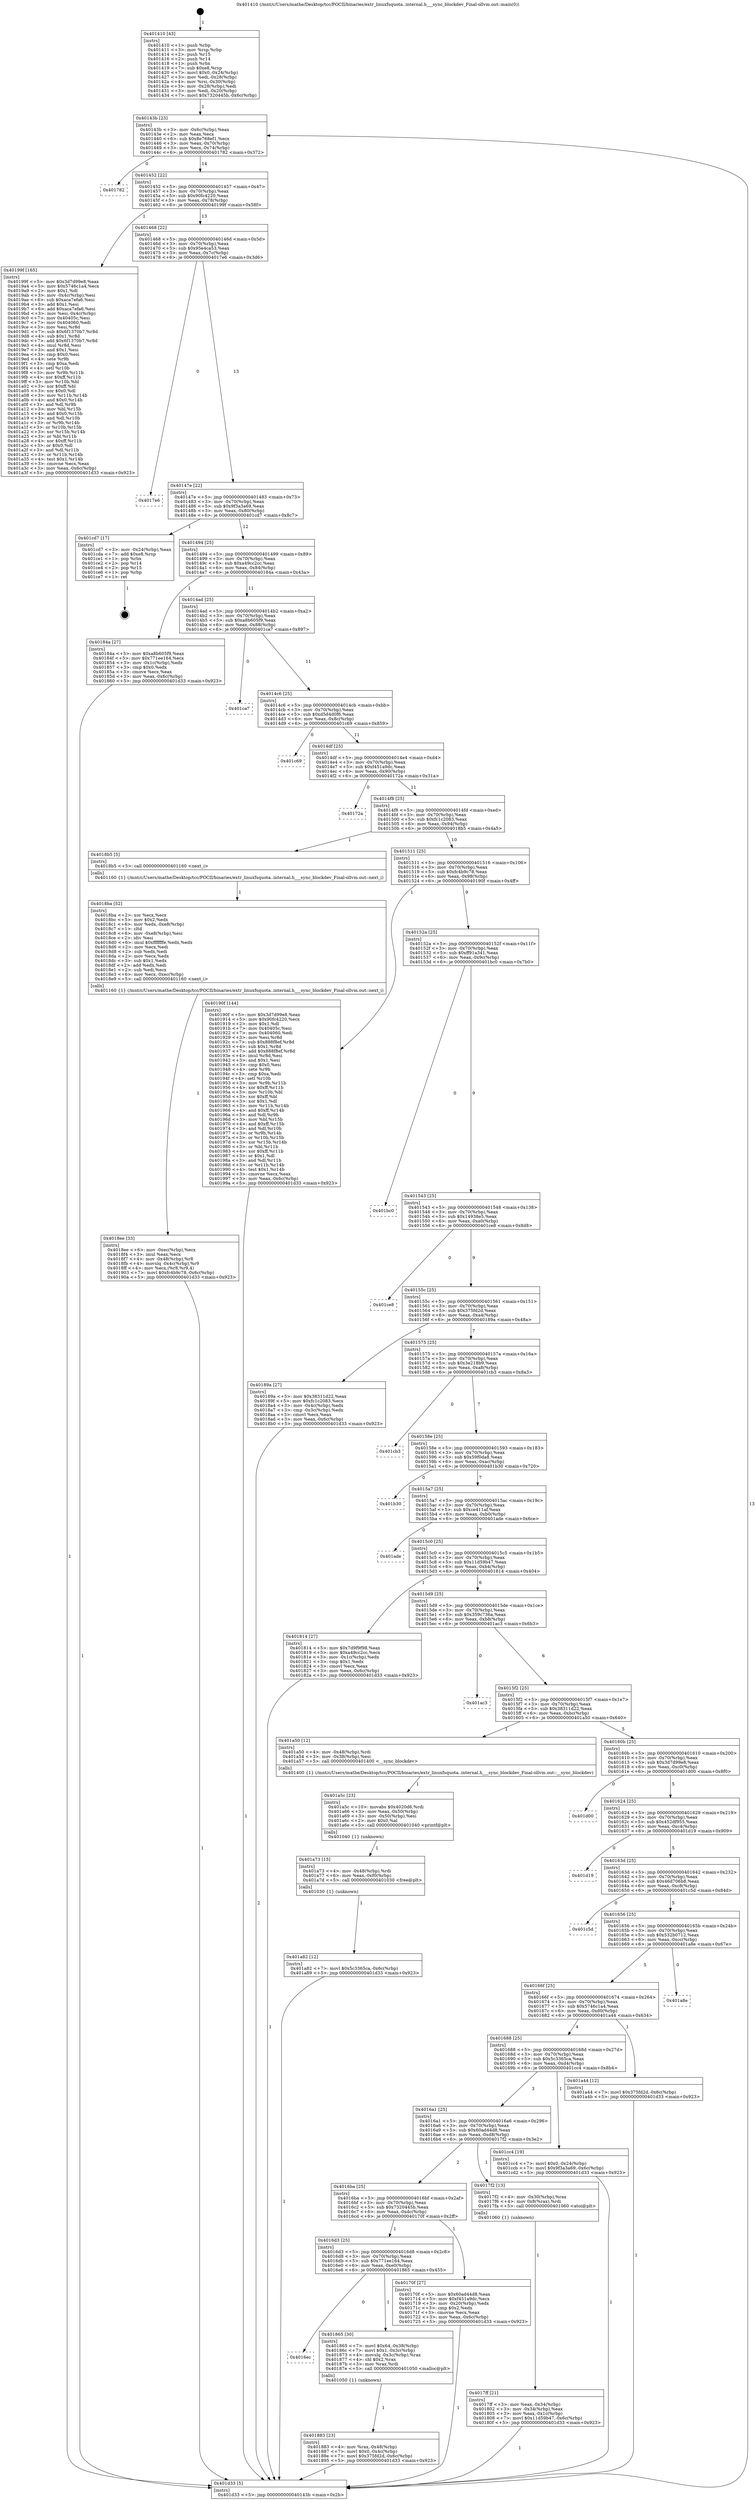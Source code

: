 digraph "0x401410" {
  label = "0x401410 (/mnt/c/Users/mathe/Desktop/tcc/POCII/binaries/extr_linuxfsquota..internal.h___sync_blockdev_Final-ollvm.out::main(0))"
  labelloc = "t"
  node[shape=record]

  Entry [label="",width=0.3,height=0.3,shape=circle,fillcolor=black,style=filled]
  "0x40143b" [label="{
     0x40143b [23]\l
     | [instrs]\l
     &nbsp;&nbsp;0x40143b \<+3\>: mov -0x6c(%rbp),%eax\l
     &nbsp;&nbsp;0x40143e \<+2\>: mov %eax,%ecx\l
     &nbsp;&nbsp;0x401440 \<+6\>: sub $0x8e768ef1,%ecx\l
     &nbsp;&nbsp;0x401446 \<+3\>: mov %eax,-0x70(%rbp)\l
     &nbsp;&nbsp;0x401449 \<+3\>: mov %ecx,-0x74(%rbp)\l
     &nbsp;&nbsp;0x40144c \<+6\>: je 0000000000401782 \<main+0x372\>\l
  }"]
  "0x401782" [label="{
     0x401782\l
  }", style=dashed]
  "0x401452" [label="{
     0x401452 [22]\l
     | [instrs]\l
     &nbsp;&nbsp;0x401452 \<+5\>: jmp 0000000000401457 \<main+0x47\>\l
     &nbsp;&nbsp;0x401457 \<+3\>: mov -0x70(%rbp),%eax\l
     &nbsp;&nbsp;0x40145a \<+5\>: sub $0x90fc4220,%eax\l
     &nbsp;&nbsp;0x40145f \<+3\>: mov %eax,-0x78(%rbp)\l
     &nbsp;&nbsp;0x401462 \<+6\>: je 000000000040199f \<main+0x58f\>\l
  }"]
  Exit [label="",width=0.3,height=0.3,shape=circle,fillcolor=black,style=filled,peripheries=2]
  "0x40199f" [label="{
     0x40199f [165]\l
     | [instrs]\l
     &nbsp;&nbsp;0x40199f \<+5\>: mov $0x3d7d99e8,%eax\l
     &nbsp;&nbsp;0x4019a4 \<+5\>: mov $0x5746c1a4,%ecx\l
     &nbsp;&nbsp;0x4019a9 \<+2\>: mov $0x1,%dl\l
     &nbsp;&nbsp;0x4019ab \<+3\>: mov -0x4c(%rbp),%esi\l
     &nbsp;&nbsp;0x4019ae \<+6\>: sub $0xaca7efa6,%esi\l
     &nbsp;&nbsp;0x4019b4 \<+3\>: add $0x1,%esi\l
     &nbsp;&nbsp;0x4019b7 \<+6\>: add $0xaca7efa6,%esi\l
     &nbsp;&nbsp;0x4019bd \<+3\>: mov %esi,-0x4c(%rbp)\l
     &nbsp;&nbsp;0x4019c0 \<+7\>: mov 0x40405c,%esi\l
     &nbsp;&nbsp;0x4019c7 \<+7\>: mov 0x404060,%edi\l
     &nbsp;&nbsp;0x4019ce \<+3\>: mov %esi,%r8d\l
     &nbsp;&nbsp;0x4019d1 \<+7\>: sub $0x6f1370b7,%r8d\l
     &nbsp;&nbsp;0x4019d8 \<+4\>: sub $0x1,%r8d\l
     &nbsp;&nbsp;0x4019dc \<+7\>: add $0x6f1370b7,%r8d\l
     &nbsp;&nbsp;0x4019e3 \<+4\>: imul %r8d,%esi\l
     &nbsp;&nbsp;0x4019e7 \<+3\>: and $0x1,%esi\l
     &nbsp;&nbsp;0x4019ea \<+3\>: cmp $0x0,%esi\l
     &nbsp;&nbsp;0x4019ed \<+4\>: sete %r9b\l
     &nbsp;&nbsp;0x4019f1 \<+3\>: cmp $0xa,%edi\l
     &nbsp;&nbsp;0x4019f4 \<+4\>: setl %r10b\l
     &nbsp;&nbsp;0x4019f8 \<+3\>: mov %r9b,%r11b\l
     &nbsp;&nbsp;0x4019fb \<+4\>: xor $0xff,%r11b\l
     &nbsp;&nbsp;0x4019ff \<+3\>: mov %r10b,%bl\l
     &nbsp;&nbsp;0x401a02 \<+3\>: xor $0xff,%bl\l
     &nbsp;&nbsp;0x401a05 \<+3\>: xor $0x0,%dl\l
     &nbsp;&nbsp;0x401a08 \<+3\>: mov %r11b,%r14b\l
     &nbsp;&nbsp;0x401a0b \<+4\>: and $0x0,%r14b\l
     &nbsp;&nbsp;0x401a0f \<+3\>: and %dl,%r9b\l
     &nbsp;&nbsp;0x401a12 \<+3\>: mov %bl,%r15b\l
     &nbsp;&nbsp;0x401a15 \<+4\>: and $0x0,%r15b\l
     &nbsp;&nbsp;0x401a19 \<+3\>: and %dl,%r10b\l
     &nbsp;&nbsp;0x401a1c \<+3\>: or %r9b,%r14b\l
     &nbsp;&nbsp;0x401a1f \<+3\>: or %r10b,%r15b\l
     &nbsp;&nbsp;0x401a22 \<+3\>: xor %r15b,%r14b\l
     &nbsp;&nbsp;0x401a25 \<+3\>: or %bl,%r11b\l
     &nbsp;&nbsp;0x401a28 \<+4\>: xor $0xff,%r11b\l
     &nbsp;&nbsp;0x401a2c \<+3\>: or $0x0,%dl\l
     &nbsp;&nbsp;0x401a2f \<+3\>: and %dl,%r11b\l
     &nbsp;&nbsp;0x401a32 \<+3\>: or %r11b,%r14b\l
     &nbsp;&nbsp;0x401a35 \<+4\>: test $0x1,%r14b\l
     &nbsp;&nbsp;0x401a39 \<+3\>: cmovne %ecx,%eax\l
     &nbsp;&nbsp;0x401a3c \<+3\>: mov %eax,-0x6c(%rbp)\l
     &nbsp;&nbsp;0x401a3f \<+5\>: jmp 0000000000401d33 \<main+0x923\>\l
  }"]
  "0x401468" [label="{
     0x401468 [22]\l
     | [instrs]\l
     &nbsp;&nbsp;0x401468 \<+5\>: jmp 000000000040146d \<main+0x5d\>\l
     &nbsp;&nbsp;0x40146d \<+3\>: mov -0x70(%rbp),%eax\l
     &nbsp;&nbsp;0x401470 \<+5\>: sub $0x95e4ca53,%eax\l
     &nbsp;&nbsp;0x401475 \<+3\>: mov %eax,-0x7c(%rbp)\l
     &nbsp;&nbsp;0x401478 \<+6\>: je 00000000004017e6 \<main+0x3d6\>\l
  }"]
  "0x401a82" [label="{
     0x401a82 [12]\l
     | [instrs]\l
     &nbsp;&nbsp;0x401a82 \<+7\>: movl $0x5c3365ca,-0x6c(%rbp)\l
     &nbsp;&nbsp;0x401a89 \<+5\>: jmp 0000000000401d33 \<main+0x923\>\l
  }"]
  "0x4017e6" [label="{
     0x4017e6\l
  }", style=dashed]
  "0x40147e" [label="{
     0x40147e [22]\l
     | [instrs]\l
     &nbsp;&nbsp;0x40147e \<+5\>: jmp 0000000000401483 \<main+0x73\>\l
     &nbsp;&nbsp;0x401483 \<+3\>: mov -0x70(%rbp),%eax\l
     &nbsp;&nbsp;0x401486 \<+5\>: sub $0x9f3a3a69,%eax\l
     &nbsp;&nbsp;0x40148b \<+3\>: mov %eax,-0x80(%rbp)\l
     &nbsp;&nbsp;0x40148e \<+6\>: je 0000000000401cd7 \<main+0x8c7\>\l
  }"]
  "0x401a73" [label="{
     0x401a73 [15]\l
     | [instrs]\l
     &nbsp;&nbsp;0x401a73 \<+4\>: mov -0x48(%rbp),%rdi\l
     &nbsp;&nbsp;0x401a77 \<+6\>: mov %eax,-0xf0(%rbp)\l
     &nbsp;&nbsp;0x401a7d \<+5\>: call 0000000000401030 \<free@plt\>\l
     | [calls]\l
     &nbsp;&nbsp;0x401030 \{1\} (unknown)\l
  }"]
  "0x401cd7" [label="{
     0x401cd7 [17]\l
     | [instrs]\l
     &nbsp;&nbsp;0x401cd7 \<+3\>: mov -0x24(%rbp),%eax\l
     &nbsp;&nbsp;0x401cda \<+7\>: add $0xe8,%rsp\l
     &nbsp;&nbsp;0x401ce1 \<+1\>: pop %rbx\l
     &nbsp;&nbsp;0x401ce2 \<+2\>: pop %r14\l
     &nbsp;&nbsp;0x401ce4 \<+2\>: pop %r15\l
     &nbsp;&nbsp;0x401ce6 \<+1\>: pop %rbp\l
     &nbsp;&nbsp;0x401ce7 \<+1\>: ret\l
  }"]
  "0x401494" [label="{
     0x401494 [25]\l
     | [instrs]\l
     &nbsp;&nbsp;0x401494 \<+5\>: jmp 0000000000401499 \<main+0x89\>\l
     &nbsp;&nbsp;0x401499 \<+3\>: mov -0x70(%rbp),%eax\l
     &nbsp;&nbsp;0x40149c \<+5\>: sub $0xa49cc2cc,%eax\l
     &nbsp;&nbsp;0x4014a1 \<+6\>: mov %eax,-0x84(%rbp)\l
     &nbsp;&nbsp;0x4014a7 \<+6\>: je 000000000040184a \<main+0x43a\>\l
  }"]
  "0x401a5c" [label="{
     0x401a5c [23]\l
     | [instrs]\l
     &nbsp;&nbsp;0x401a5c \<+10\>: movabs $0x4020d6,%rdi\l
     &nbsp;&nbsp;0x401a66 \<+3\>: mov %eax,-0x50(%rbp)\l
     &nbsp;&nbsp;0x401a69 \<+3\>: mov -0x50(%rbp),%esi\l
     &nbsp;&nbsp;0x401a6c \<+2\>: mov $0x0,%al\l
     &nbsp;&nbsp;0x401a6e \<+5\>: call 0000000000401040 \<printf@plt\>\l
     | [calls]\l
     &nbsp;&nbsp;0x401040 \{1\} (unknown)\l
  }"]
  "0x40184a" [label="{
     0x40184a [27]\l
     | [instrs]\l
     &nbsp;&nbsp;0x40184a \<+5\>: mov $0xa8b605f9,%eax\l
     &nbsp;&nbsp;0x40184f \<+5\>: mov $0x771ee164,%ecx\l
     &nbsp;&nbsp;0x401854 \<+3\>: mov -0x1c(%rbp),%edx\l
     &nbsp;&nbsp;0x401857 \<+3\>: cmp $0x0,%edx\l
     &nbsp;&nbsp;0x40185a \<+3\>: cmove %ecx,%eax\l
     &nbsp;&nbsp;0x40185d \<+3\>: mov %eax,-0x6c(%rbp)\l
     &nbsp;&nbsp;0x401860 \<+5\>: jmp 0000000000401d33 \<main+0x923\>\l
  }"]
  "0x4014ad" [label="{
     0x4014ad [25]\l
     | [instrs]\l
     &nbsp;&nbsp;0x4014ad \<+5\>: jmp 00000000004014b2 \<main+0xa2\>\l
     &nbsp;&nbsp;0x4014b2 \<+3\>: mov -0x70(%rbp),%eax\l
     &nbsp;&nbsp;0x4014b5 \<+5\>: sub $0xa8b605f9,%eax\l
     &nbsp;&nbsp;0x4014ba \<+6\>: mov %eax,-0x88(%rbp)\l
     &nbsp;&nbsp;0x4014c0 \<+6\>: je 0000000000401ca7 \<main+0x897\>\l
  }"]
  "0x4018ee" [label="{
     0x4018ee [33]\l
     | [instrs]\l
     &nbsp;&nbsp;0x4018ee \<+6\>: mov -0xec(%rbp),%ecx\l
     &nbsp;&nbsp;0x4018f4 \<+3\>: imul %eax,%ecx\l
     &nbsp;&nbsp;0x4018f7 \<+4\>: mov -0x48(%rbp),%r8\l
     &nbsp;&nbsp;0x4018fb \<+4\>: movslq -0x4c(%rbp),%r9\l
     &nbsp;&nbsp;0x4018ff \<+4\>: mov %ecx,(%r8,%r9,4)\l
     &nbsp;&nbsp;0x401903 \<+7\>: movl $0xfc4b9c78,-0x6c(%rbp)\l
     &nbsp;&nbsp;0x40190a \<+5\>: jmp 0000000000401d33 \<main+0x923\>\l
  }"]
  "0x401ca7" [label="{
     0x401ca7\l
  }", style=dashed]
  "0x4014c6" [label="{
     0x4014c6 [25]\l
     | [instrs]\l
     &nbsp;&nbsp;0x4014c6 \<+5\>: jmp 00000000004014cb \<main+0xbb\>\l
     &nbsp;&nbsp;0x4014cb \<+3\>: mov -0x70(%rbp),%eax\l
     &nbsp;&nbsp;0x4014ce \<+5\>: sub $0xd5d4d0f6,%eax\l
     &nbsp;&nbsp;0x4014d3 \<+6\>: mov %eax,-0x8c(%rbp)\l
     &nbsp;&nbsp;0x4014d9 \<+6\>: je 0000000000401c69 \<main+0x859\>\l
  }"]
  "0x4018ba" [label="{
     0x4018ba [52]\l
     | [instrs]\l
     &nbsp;&nbsp;0x4018ba \<+2\>: xor %ecx,%ecx\l
     &nbsp;&nbsp;0x4018bc \<+5\>: mov $0x2,%edx\l
     &nbsp;&nbsp;0x4018c1 \<+6\>: mov %edx,-0xe8(%rbp)\l
     &nbsp;&nbsp;0x4018c7 \<+1\>: cltd\l
     &nbsp;&nbsp;0x4018c8 \<+6\>: mov -0xe8(%rbp),%esi\l
     &nbsp;&nbsp;0x4018ce \<+2\>: idiv %esi\l
     &nbsp;&nbsp;0x4018d0 \<+6\>: imul $0xfffffffe,%edx,%edx\l
     &nbsp;&nbsp;0x4018d6 \<+2\>: mov %ecx,%edi\l
     &nbsp;&nbsp;0x4018d8 \<+2\>: sub %edx,%edi\l
     &nbsp;&nbsp;0x4018da \<+2\>: mov %ecx,%edx\l
     &nbsp;&nbsp;0x4018dc \<+3\>: sub $0x1,%edx\l
     &nbsp;&nbsp;0x4018df \<+2\>: add %edx,%edi\l
     &nbsp;&nbsp;0x4018e1 \<+2\>: sub %edi,%ecx\l
     &nbsp;&nbsp;0x4018e3 \<+6\>: mov %ecx,-0xec(%rbp)\l
     &nbsp;&nbsp;0x4018e9 \<+5\>: call 0000000000401160 \<next_i\>\l
     | [calls]\l
     &nbsp;&nbsp;0x401160 \{1\} (/mnt/c/Users/mathe/Desktop/tcc/POCII/binaries/extr_linuxfsquota..internal.h___sync_blockdev_Final-ollvm.out::next_i)\l
  }"]
  "0x401c69" [label="{
     0x401c69\l
  }", style=dashed]
  "0x4014df" [label="{
     0x4014df [25]\l
     | [instrs]\l
     &nbsp;&nbsp;0x4014df \<+5\>: jmp 00000000004014e4 \<main+0xd4\>\l
     &nbsp;&nbsp;0x4014e4 \<+3\>: mov -0x70(%rbp),%eax\l
     &nbsp;&nbsp;0x4014e7 \<+5\>: sub $0xf451a9dc,%eax\l
     &nbsp;&nbsp;0x4014ec \<+6\>: mov %eax,-0x90(%rbp)\l
     &nbsp;&nbsp;0x4014f2 \<+6\>: je 000000000040172a \<main+0x31a\>\l
  }"]
  "0x401883" [label="{
     0x401883 [23]\l
     | [instrs]\l
     &nbsp;&nbsp;0x401883 \<+4\>: mov %rax,-0x48(%rbp)\l
     &nbsp;&nbsp;0x401887 \<+7\>: movl $0x0,-0x4c(%rbp)\l
     &nbsp;&nbsp;0x40188e \<+7\>: movl $0x375fd2d,-0x6c(%rbp)\l
     &nbsp;&nbsp;0x401895 \<+5\>: jmp 0000000000401d33 \<main+0x923\>\l
  }"]
  "0x40172a" [label="{
     0x40172a\l
  }", style=dashed]
  "0x4014f8" [label="{
     0x4014f8 [25]\l
     | [instrs]\l
     &nbsp;&nbsp;0x4014f8 \<+5\>: jmp 00000000004014fd \<main+0xed\>\l
     &nbsp;&nbsp;0x4014fd \<+3\>: mov -0x70(%rbp),%eax\l
     &nbsp;&nbsp;0x401500 \<+5\>: sub $0xfc1c2083,%eax\l
     &nbsp;&nbsp;0x401505 \<+6\>: mov %eax,-0x94(%rbp)\l
     &nbsp;&nbsp;0x40150b \<+6\>: je 00000000004018b5 \<main+0x4a5\>\l
  }"]
  "0x4016ec" [label="{
     0x4016ec\l
  }", style=dashed]
  "0x4018b5" [label="{
     0x4018b5 [5]\l
     | [instrs]\l
     &nbsp;&nbsp;0x4018b5 \<+5\>: call 0000000000401160 \<next_i\>\l
     | [calls]\l
     &nbsp;&nbsp;0x401160 \{1\} (/mnt/c/Users/mathe/Desktop/tcc/POCII/binaries/extr_linuxfsquota..internal.h___sync_blockdev_Final-ollvm.out::next_i)\l
  }"]
  "0x401511" [label="{
     0x401511 [25]\l
     | [instrs]\l
     &nbsp;&nbsp;0x401511 \<+5\>: jmp 0000000000401516 \<main+0x106\>\l
     &nbsp;&nbsp;0x401516 \<+3\>: mov -0x70(%rbp),%eax\l
     &nbsp;&nbsp;0x401519 \<+5\>: sub $0xfc4b9c78,%eax\l
     &nbsp;&nbsp;0x40151e \<+6\>: mov %eax,-0x98(%rbp)\l
     &nbsp;&nbsp;0x401524 \<+6\>: je 000000000040190f \<main+0x4ff\>\l
  }"]
  "0x401865" [label="{
     0x401865 [30]\l
     | [instrs]\l
     &nbsp;&nbsp;0x401865 \<+7\>: movl $0x64,-0x38(%rbp)\l
     &nbsp;&nbsp;0x40186c \<+7\>: movl $0x1,-0x3c(%rbp)\l
     &nbsp;&nbsp;0x401873 \<+4\>: movslq -0x3c(%rbp),%rax\l
     &nbsp;&nbsp;0x401877 \<+4\>: shl $0x2,%rax\l
     &nbsp;&nbsp;0x40187b \<+3\>: mov %rax,%rdi\l
     &nbsp;&nbsp;0x40187e \<+5\>: call 0000000000401050 \<malloc@plt\>\l
     | [calls]\l
     &nbsp;&nbsp;0x401050 \{1\} (unknown)\l
  }"]
  "0x40190f" [label="{
     0x40190f [144]\l
     | [instrs]\l
     &nbsp;&nbsp;0x40190f \<+5\>: mov $0x3d7d99e8,%eax\l
     &nbsp;&nbsp;0x401914 \<+5\>: mov $0x90fc4220,%ecx\l
     &nbsp;&nbsp;0x401919 \<+2\>: mov $0x1,%dl\l
     &nbsp;&nbsp;0x40191b \<+7\>: mov 0x40405c,%esi\l
     &nbsp;&nbsp;0x401922 \<+7\>: mov 0x404060,%edi\l
     &nbsp;&nbsp;0x401929 \<+3\>: mov %esi,%r8d\l
     &nbsp;&nbsp;0x40192c \<+7\>: sub $0x888f8ef,%r8d\l
     &nbsp;&nbsp;0x401933 \<+4\>: sub $0x1,%r8d\l
     &nbsp;&nbsp;0x401937 \<+7\>: add $0x888f8ef,%r8d\l
     &nbsp;&nbsp;0x40193e \<+4\>: imul %r8d,%esi\l
     &nbsp;&nbsp;0x401942 \<+3\>: and $0x1,%esi\l
     &nbsp;&nbsp;0x401945 \<+3\>: cmp $0x0,%esi\l
     &nbsp;&nbsp;0x401948 \<+4\>: sete %r9b\l
     &nbsp;&nbsp;0x40194c \<+3\>: cmp $0xa,%edi\l
     &nbsp;&nbsp;0x40194f \<+4\>: setl %r10b\l
     &nbsp;&nbsp;0x401953 \<+3\>: mov %r9b,%r11b\l
     &nbsp;&nbsp;0x401956 \<+4\>: xor $0xff,%r11b\l
     &nbsp;&nbsp;0x40195a \<+3\>: mov %r10b,%bl\l
     &nbsp;&nbsp;0x40195d \<+3\>: xor $0xff,%bl\l
     &nbsp;&nbsp;0x401960 \<+3\>: xor $0x1,%dl\l
     &nbsp;&nbsp;0x401963 \<+3\>: mov %r11b,%r14b\l
     &nbsp;&nbsp;0x401966 \<+4\>: and $0xff,%r14b\l
     &nbsp;&nbsp;0x40196a \<+3\>: and %dl,%r9b\l
     &nbsp;&nbsp;0x40196d \<+3\>: mov %bl,%r15b\l
     &nbsp;&nbsp;0x401970 \<+4\>: and $0xff,%r15b\l
     &nbsp;&nbsp;0x401974 \<+3\>: and %dl,%r10b\l
     &nbsp;&nbsp;0x401977 \<+3\>: or %r9b,%r14b\l
     &nbsp;&nbsp;0x40197a \<+3\>: or %r10b,%r15b\l
     &nbsp;&nbsp;0x40197d \<+3\>: xor %r15b,%r14b\l
     &nbsp;&nbsp;0x401980 \<+3\>: or %bl,%r11b\l
     &nbsp;&nbsp;0x401983 \<+4\>: xor $0xff,%r11b\l
     &nbsp;&nbsp;0x401987 \<+3\>: or $0x1,%dl\l
     &nbsp;&nbsp;0x40198a \<+3\>: and %dl,%r11b\l
     &nbsp;&nbsp;0x40198d \<+3\>: or %r11b,%r14b\l
     &nbsp;&nbsp;0x401990 \<+4\>: test $0x1,%r14b\l
     &nbsp;&nbsp;0x401994 \<+3\>: cmovne %ecx,%eax\l
     &nbsp;&nbsp;0x401997 \<+3\>: mov %eax,-0x6c(%rbp)\l
     &nbsp;&nbsp;0x40199a \<+5\>: jmp 0000000000401d33 \<main+0x923\>\l
  }"]
  "0x40152a" [label="{
     0x40152a [25]\l
     | [instrs]\l
     &nbsp;&nbsp;0x40152a \<+5\>: jmp 000000000040152f \<main+0x11f\>\l
     &nbsp;&nbsp;0x40152f \<+3\>: mov -0x70(%rbp),%eax\l
     &nbsp;&nbsp;0x401532 \<+5\>: sub $0xff91a341,%eax\l
     &nbsp;&nbsp;0x401537 \<+6\>: mov %eax,-0x9c(%rbp)\l
     &nbsp;&nbsp;0x40153d \<+6\>: je 0000000000401bc0 \<main+0x7b0\>\l
  }"]
  "0x4017ff" [label="{
     0x4017ff [21]\l
     | [instrs]\l
     &nbsp;&nbsp;0x4017ff \<+3\>: mov %eax,-0x34(%rbp)\l
     &nbsp;&nbsp;0x401802 \<+3\>: mov -0x34(%rbp),%eax\l
     &nbsp;&nbsp;0x401805 \<+3\>: mov %eax,-0x1c(%rbp)\l
     &nbsp;&nbsp;0x401808 \<+7\>: movl $0x11d59b47,-0x6c(%rbp)\l
     &nbsp;&nbsp;0x40180f \<+5\>: jmp 0000000000401d33 \<main+0x923\>\l
  }"]
  "0x401bc0" [label="{
     0x401bc0\l
  }", style=dashed]
  "0x401543" [label="{
     0x401543 [25]\l
     | [instrs]\l
     &nbsp;&nbsp;0x401543 \<+5\>: jmp 0000000000401548 \<main+0x138\>\l
     &nbsp;&nbsp;0x401548 \<+3\>: mov -0x70(%rbp),%eax\l
     &nbsp;&nbsp;0x40154b \<+5\>: sub $0x14938e5,%eax\l
     &nbsp;&nbsp;0x401550 \<+6\>: mov %eax,-0xa0(%rbp)\l
     &nbsp;&nbsp;0x401556 \<+6\>: je 0000000000401ce8 \<main+0x8d8\>\l
  }"]
  "0x401410" [label="{
     0x401410 [43]\l
     | [instrs]\l
     &nbsp;&nbsp;0x401410 \<+1\>: push %rbp\l
     &nbsp;&nbsp;0x401411 \<+3\>: mov %rsp,%rbp\l
     &nbsp;&nbsp;0x401414 \<+2\>: push %r15\l
     &nbsp;&nbsp;0x401416 \<+2\>: push %r14\l
     &nbsp;&nbsp;0x401418 \<+1\>: push %rbx\l
     &nbsp;&nbsp;0x401419 \<+7\>: sub $0xe8,%rsp\l
     &nbsp;&nbsp;0x401420 \<+7\>: movl $0x0,-0x24(%rbp)\l
     &nbsp;&nbsp;0x401427 \<+3\>: mov %edi,-0x28(%rbp)\l
     &nbsp;&nbsp;0x40142a \<+4\>: mov %rsi,-0x30(%rbp)\l
     &nbsp;&nbsp;0x40142e \<+3\>: mov -0x28(%rbp),%edi\l
     &nbsp;&nbsp;0x401431 \<+3\>: mov %edi,-0x20(%rbp)\l
     &nbsp;&nbsp;0x401434 \<+7\>: movl $0x7320445b,-0x6c(%rbp)\l
  }"]
  "0x401ce8" [label="{
     0x401ce8\l
  }", style=dashed]
  "0x40155c" [label="{
     0x40155c [25]\l
     | [instrs]\l
     &nbsp;&nbsp;0x40155c \<+5\>: jmp 0000000000401561 \<main+0x151\>\l
     &nbsp;&nbsp;0x401561 \<+3\>: mov -0x70(%rbp),%eax\l
     &nbsp;&nbsp;0x401564 \<+5\>: sub $0x375fd2d,%eax\l
     &nbsp;&nbsp;0x401569 \<+6\>: mov %eax,-0xa4(%rbp)\l
     &nbsp;&nbsp;0x40156f \<+6\>: je 000000000040189a \<main+0x48a\>\l
  }"]
  "0x401d33" [label="{
     0x401d33 [5]\l
     | [instrs]\l
     &nbsp;&nbsp;0x401d33 \<+5\>: jmp 000000000040143b \<main+0x2b\>\l
  }"]
  "0x40189a" [label="{
     0x40189a [27]\l
     | [instrs]\l
     &nbsp;&nbsp;0x40189a \<+5\>: mov $0x38311d22,%eax\l
     &nbsp;&nbsp;0x40189f \<+5\>: mov $0xfc1c2083,%ecx\l
     &nbsp;&nbsp;0x4018a4 \<+3\>: mov -0x4c(%rbp),%edx\l
     &nbsp;&nbsp;0x4018a7 \<+3\>: cmp -0x3c(%rbp),%edx\l
     &nbsp;&nbsp;0x4018aa \<+3\>: cmovl %ecx,%eax\l
     &nbsp;&nbsp;0x4018ad \<+3\>: mov %eax,-0x6c(%rbp)\l
     &nbsp;&nbsp;0x4018b0 \<+5\>: jmp 0000000000401d33 \<main+0x923\>\l
  }"]
  "0x401575" [label="{
     0x401575 [25]\l
     | [instrs]\l
     &nbsp;&nbsp;0x401575 \<+5\>: jmp 000000000040157a \<main+0x16a\>\l
     &nbsp;&nbsp;0x40157a \<+3\>: mov -0x70(%rbp),%eax\l
     &nbsp;&nbsp;0x40157d \<+5\>: sub $0x3e218b9,%eax\l
     &nbsp;&nbsp;0x401582 \<+6\>: mov %eax,-0xa8(%rbp)\l
     &nbsp;&nbsp;0x401588 \<+6\>: je 0000000000401cb3 \<main+0x8a3\>\l
  }"]
  "0x4016d3" [label="{
     0x4016d3 [25]\l
     | [instrs]\l
     &nbsp;&nbsp;0x4016d3 \<+5\>: jmp 00000000004016d8 \<main+0x2c8\>\l
     &nbsp;&nbsp;0x4016d8 \<+3\>: mov -0x70(%rbp),%eax\l
     &nbsp;&nbsp;0x4016db \<+5\>: sub $0x771ee164,%eax\l
     &nbsp;&nbsp;0x4016e0 \<+6\>: mov %eax,-0xe0(%rbp)\l
     &nbsp;&nbsp;0x4016e6 \<+6\>: je 0000000000401865 \<main+0x455\>\l
  }"]
  "0x401cb3" [label="{
     0x401cb3\l
  }", style=dashed]
  "0x40158e" [label="{
     0x40158e [25]\l
     | [instrs]\l
     &nbsp;&nbsp;0x40158e \<+5\>: jmp 0000000000401593 \<main+0x183\>\l
     &nbsp;&nbsp;0x401593 \<+3\>: mov -0x70(%rbp),%eax\l
     &nbsp;&nbsp;0x401596 \<+5\>: sub $0x59f0da8,%eax\l
     &nbsp;&nbsp;0x40159b \<+6\>: mov %eax,-0xac(%rbp)\l
     &nbsp;&nbsp;0x4015a1 \<+6\>: je 0000000000401b30 \<main+0x720\>\l
  }"]
  "0x40170f" [label="{
     0x40170f [27]\l
     | [instrs]\l
     &nbsp;&nbsp;0x40170f \<+5\>: mov $0x60ad44d8,%eax\l
     &nbsp;&nbsp;0x401714 \<+5\>: mov $0xf451a9dc,%ecx\l
     &nbsp;&nbsp;0x401719 \<+3\>: mov -0x20(%rbp),%edx\l
     &nbsp;&nbsp;0x40171c \<+3\>: cmp $0x2,%edx\l
     &nbsp;&nbsp;0x40171f \<+3\>: cmovne %ecx,%eax\l
     &nbsp;&nbsp;0x401722 \<+3\>: mov %eax,-0x6c(%rbp)\l
     &nbsp;&nbsp;0x401725 \<+5\>: jmp 0000000000401d33 \<main+0x923\>\l
  }"]
  "0x401b30" [label="{
     0x401b30\l
  }", style=dashed]
  "0x4015a7" [label="{
     0x4015a7 [25]\l
     | [instrs]\l
     &nbsp;&nbsp;0x4015a7 \<+5\>: jmp 00000000004015ac \<main+0x19c\>\l
     &nbsp;&nbsp;0x4015ac \<+3\>: mov -0x70(%rbp),%eax\l
     &nbsp;&nbsp;0x4015af \<+5\>: sub $0xce411af,%eax\l
     &nbsp;&nbsp;0x4015b4 \<+6\>: mov %eax,-0xb0(%rbp)\l
     &nbsp;&nbsp;0x4015ba \<+6\>: je 0000000000401ade \<main+0x6ce\>\l
  }"]
  "0x4016ba" [label="{
     0x4016ba [25]\l
     | [instrs]\l
     &nbsp;&nbsp;0x4016ba \<+5\>: jmp 00000000004016bf \<main+0x2af\>\l
     &nbsp;&nbsp;0x4016bf \<+3\>: mov -0x70(%rbp),%eax\l
     &nbsp;&nbsp;0x4016c2 \<+5\>: sub $0x7320445b,%eax\l
     &nbsp;&nbsp;0x4016c7 \<+6\>: mov %eax,-0xdc(%rbp)\l
     &nbsp;&nbsp;0x4016cd \<+6\>: je 000000000040170f \<main+0x2ff\>\l
  }"]
  "0x401ade" [label="{
     0x401ade\l
  }", style=dashed]
  "0x4015c0" [label="{
     0x4015c0 [25]\l
     | [instrs]\l
     &nbsp;&nbsp;0x4015c0 \<+5\>: jmp 00000000004015c5 \<main+0x1b5\>\l
     &nbsp;&nbsp;0x4015c5 \<+3\>: mov -0x70(%rbp),%eax\l
     &nbsp;&nbsp;0x4015c8 \<+5\>: sub $0x11d59b47,%eax\l
     &nbsp;&nbsp;0x4015cd \<+6\>: mov %eax,-0xb4(%rbp)\l
     &nbsp;&nbsp;0x4015d3 \<+6\>: je 0000000000401814 \<main+0x404\>\l
  }"]
  "0x4017f2" [label="{
     0x4017f2 [13]\l
     | [instrs]\l
     &nbsp;&nbsp;0x4017f2 \<+4\>: mov -0x30(%rbp),%rax\l
     &nbsp;&nbsp;0x4017f6 \<+4\>: mov 0x8(%rax),%rdi\l
     &nbsp;&nbsp;0x4017fa \<+5\>: call 0000000000401060 \<atoi@plt\>\l
     | [calls]\l
     &nbsp;&nbsp;0x401060 \{1\} (unknown)\l
  }"]
  "0x401814" [label="{
     0x401814 [27]\l
     | [instrs]\l
     &nbsp;&nbsp;0x401814 \<+5\>: mov $0x7d9f9f98,%eax\l
     &nbsp;&nbsp;0x401819 \<+5\>: mov $0xa49cc2cc,%ecx\l
     &nbsp;&nbsp;0x40181e \<+3\>: mov -0x1c(%rbp),%edx\l
     &nbsp;&nbsp;0x401821 \<+3\>: cmp $0x1,%edx\l
     &nbsp;&nbsp;0x401824 \<+3\>: cmovl %ecx,%eax\l
     &nbsp;&nbsp;0x401827 \<+3\>: mov %eax,-0x6c(%rbp)\l
     &nbsp;&nbsp;0x40182a \<+5\>: jmp 0000000000401d33 \<main+0x923\>\l
  }"]
  "0x4015d9" [label="{
     0x4015d9 [25]\l
     | [instrs]\l
     &nbsp;&nbsp;0x4015d9 \<+5\>: jmp 00000000004015de \<main+0x1ce\>\l
     &nbsp;&nbsp;0x4015de \<+3\>: mov -0x70(%rbp),%eax\l
     &nbsp;&nbsp;0x4015e1 \<+5\>: sub $0x359c736a,%eax\l
     &nbsp;&nbsp;0x4015e6 \<+6\>: mov %eax,-0xb8(%rbp)\l
     &nbsp;&nbsp;0x4015ec \<+6\>: je 0000000000401ac3 \<main+0x6b3\>\l
  }"]
  "0x4016a1" [label="{
     0x4016a1 [25]\l
     | [instrs]\l
     &nbsp;&nbsp;0x4016a1 \<+5\>: jmp 00000000004016a6 \<main+0x296\>\l
     &nbsp;&nbsp;0x4016a6 \<+3\>: mov -0x70(%rbp),%eax\l
     &nbsp;&nbsp;0x4016a9 \<+5\>: sub $0x60ad44d8,%eax\l
     &nbsp;&nbsp;0x4016ae \<+6\>: mov %eax,-0xd8(%rbp)\l
     &nbsp;&nbsp;0x4016b4 \<+6\>: je 00000000004017f2 \<main+0x3e2\>\l
  }"]
  "0x401ac3" [label="{
     0x401ac3\l
  }", style=dashed]
  "0x4015f2" [label="{
     0x4015f2 [25]\l
     | [instrs]\l
     &nbsp;&nbsp;0x4015f2 \<+5\>: jmp 00000000004015f7 \<main+0x1e7\>\l
     &nbsp;&nbsp;0x4015f7 \<+3\>: mov -0x70(%rbp),%eax\l
     &nbsp;&nbsp;0x4015fa \<+5\>: sub $0x38311d22,%eax\l
     &nbsp;&nbsp;0x4015ff \<+6\>: mov %eax,-0xbc(%rbp)\l
     &nbsp;&nbsp;0x401605 \<+6\>: je 0000000000401a50 \<main+0x640\>\l
  }"]
  "0x401cc4" [label="{
     0x401cc4 [19]\l
     | [instrs]\l
     &nbsp;&nbsp;0x401cc4 \<+7\>: movl $0x0,-0x24(%rbp)\l
     &nbsp;&nbsp;0x401ccb \<+7\>: movl $0x9f3a3a69,-0x6c(%rbp)\l
     &nbsp;&nbsp;0x401cd2 \<+5\>: jmp 0000000000401d33 \<main+0x923\>\l
  }"]
  "0x401a50" [label="{
     0x401a50 [12]\l
     | [instrs]\l
     &nbsp;&nbsp;0x401a50 \<+4\>: mov -0x48(%rbp),%rdi\l
     &nbsp;&nbsp;0x401a54 \<+3\>: mov -0x38(%rbp),%esi\l
     &nbsp;&nbsp;0x401a57 \<+5\>: call 0000000000401400 \<__sync_blockdev\>\l
     | [calls]\l
     &nbsp;&nbsp;0x401400 \{1\} (/mnt/c/Users/mathe/Desktop/tcc/POCII/binaries/extr_linuxfsquota..internal.h___sync_blockdev_Final-ollvm.out::__sync_blockdev)\l
  }"]
  "0x40160b" [label="{
     0x40160b [25]\l
     | [instrs]\l
     &nbsp;&nbsp;0x40160b \<+5\>: jmp 0000000000401610 \<main+0x200\>\l
     &nbsp;&nbsp;0x401610 \<+3\>: mov -0x70(%rbp),%eax\l
     &nbsp;&nbsp;0x401613 \<+5\>: sub $0x3d7d99e8,%eax\l
     &nbsp;&nbsp;0x401618 \<+6\>: mov %eax,-0xc0(%rbp)\l
     &nbsp;&nbsp;0x40161e \<+6\>: je 0000000000401d00 \<main+0x8f0\>\l
  }"]
  "0x401688" [label="{
     0x401688 [25]\l
     | [instrs]\l
     &nbsp;&nbsp;0x401688 \<+5\>: jmp 000000000040168d \<main+0x27d\>\l
     &nbsp;&nbsp;0x40168d \<+3\>: mov -0x70(%rbp),%eax\l
     &nbsp;&nbsp;0x401690 \<+5\>: sub $0x5c3365ca,%eax\l
     &nbsp;&nbsp;0x401695 \<+6\>: mov %eax,-0xd4(%rbp)\l
     &nbsp;&nbsp;0x40169b \<+6\>: je 0000000000401cc4 \<main+0x8b4\>\l
  }"]
  "0x401d00" [label="{
     0x401d00\l
  }", style=dashed]
  "0x401624" [label="{
     0x401624 [25]\l
     | [instrs]\l
     &nbsp;&nbsp;0x401624 \<+5\>: jmp 0000000000401629 \<main+0x219\>\l
     &nbsp;&nbsp;0x401629 \<+3\>: mov -0x70(%rbp),%eax\l
     &nbsp;&nbsp;0x40162c \<+5\>: sub $0x452df955,%eax\l
     &nbsp;&nbsp;0x401631 \<+6\>: mov %eax,-0xc4(%rbp)\l
     &nbsp;&nbsp;0x401637 \<+6\>: je 0000000000401d19 \<main+0x909\>\l
  }"]
  "0x401a44" [label="{
     0x401a44 [12]\l
     | [instrs]\l
     &nbsp;&nbsp;0x401a44 \<+7\>: movl $0x375fd2d,-0x6c(%rbp)\l
     &nbsp;&nbsp;0x401a4b \<+5\>: jmp 0000000000401d33 \<main+0x923\>\l
  }"]
  "0x401d19" [label="{
     0x401d19\l
  }", style=dashed]
  "0x40163d" [label="{
     0x40163d [25]\l
     | [instrs]\l
     &nbsp;&nbsp;0x40163d \<+5\>: jmp 0000000000401642 \<main+0x232\>\l
     &nbsp;&nbsp;0x401642 \<+3\>: mov -0x70(%rbp),%eax\l
     &nbsp;&nbsp;0x401645 \<+5\>: sub $0x46d706b8,%eax\l
     &nbsp;&nbsp;0x40164a \<+6\>: mov %eax,-0xc8(%rbp)\l
     &nbsp;&nbsp;0x401650 \<+6\>: je 0000000000401c5d \<main+0x84d\>\l
  }"]
  "0x40166f" [label="{
     0x40166f [25]\l
     | [instrs]\l
     &nbsp;&nbsp;0x40166f \<+5\>: jmp 0000000000401674 \<main+0x264\>\l
     &nbsp;&nbsp;0x401674 \<+3\>: mov -0x70(%rbp),%eax\l
     &nbsp;&nbsp;0x401677 \<+5\>: sub $0x5746c1a4,%eax\l
     &nbsp;&nbsp;0x40167c \<+6\>: mov %eax,-0xd0(%rbp)\l
     &nbsp;&nbsp;0x401682 \<+6\>: je 0000000000401a44 \<main+0x634\>\l
  }"]
  "0x401c5d" [label="{
     0x401c5d\l
  }", style=dashed]
  "0x401656" [label="{
     0x401656 [25]\l
     | [instrs]\l
     &nbsp;&nbsp;0x401656 \<+5\>: jmp 000000000040165b \<main+0x24b\>\l
     &nbsp;&nbsp;0x40165b \<+3\>: mov -0x70(%rbp),%eax\l
     &nbsp;&nbsp;0x40165e \<+5\>: sub $0x532b0712,%eax\l
     &nbsp;&nbsp;0x401663 \<+6\>: mov %eax,-0xcc(%rbp)\l
     &nbsp;&nbsp;0x401669 \<+6\>: je 0000000000401a8e \<main+0x67e\>\l
  }"]
  "0x401a8e" [label="{
     0x401a8e\l
  }", style=dashed]
  Entry -> "0x401410" [label=" 1"]
  "0x40143b" -> "0x401782" [label=" 0"]
  "0x40143b" -> "0x401452" [label=" 14"]
  "0x401cd7" -> Exit [label=" 1"]
  "0x401452" -> "0x40199f" [label=" 1"]
  "0x401452" -> "0x401468" [label=" 13"]
  "0x401cc4" -> "0x401d33" [label=" 1"]
  "0x401468" -> "0x4017e6" [label=" 0"]
  "0x401468" -> "0x40147e" [label=" 13"]
  "0x401a82" -> "0x401d33" [label=" 1"]
  "0x40147e" -> "0x401cd7" [label=" 1"]
  "0x40147e" -> "0x401494" [label=" 12"]
  "0x401a73" -> "0x401a82" [label=" 1"]
  "0x401494" -> "0x40184a" [label=" 1"]
  "0x401494" -> "0x4014ad" [label=" 11"]
  "0x401a5c" -> "0x401a73" [label=" 1"]
  "0x4014ad" -> "0x401ca7" [label=" 0"]
  "0x4014ad" -> "0x4014c6" [label=" 11"]
  "0x401a50" -> "0x401a5c" [label=" 1"]
  "0x4014c6" -> "0x401c69" [label=" 0"]
  "0x4014c6" -> "0x4014df" [label=" 11"]
  "0x401a44" -> "0x401d33" [label=" 1"]
  "0x4014df" -> "0x40172a" [label=" 0"]
  "0x4014df" -> "0x4014f8" [label=" 11"]
  "0x40199f" -> "0x401d33" [label=" 1"]
  "0x4014f8" -> "0x4018b5" [label=" 1"]
  "0x4014f8" -> "0x401511" [label=" 10"]
  "0x40190f" -> "0x401d33" [label=" 1"]
  "0x401511" -> "0x40190f" [label=" 1"]
  "0x401511" -> "0x40152a" [label=" 9"]
  "0x4018ee" -> "0x401d33" [label=" 1"]
  "0x40152a" -> "0x401bc0" [label=" 0"]
  "0x40152a" -> "0x401543" [label=" 9"]
  "0x4018b5" -> "0x4018ba" [label=" 1"]
  "0x401543" -> "0x401ce8" [label=" 0"]
  "0x401543" -> "0x40155c" [label=" 9"]
  "0x40189a" -> "0x401d33" [label=" 2"]
  "0x40155c" -> "0x40189a" [label=" 2"]
  "0x40155c" -> "0x401575" [label=" 7"]
  "0x401883" -> "0x401d33" [label=" 1"]
  "0x401575" -> "0x401cb3" [label=" 0"]
  "0x401575" -> "0x40158e" [label=" 7"]
  "0x401865" -> "0x401883" [label=" 1"]
  "0x40158e" -> "0x401b30" [label=" 0"]
  "0x40158e" -> "0x4015a7" [label=" 7"]
  "0x4016d3" -> "0x4016ec" [label=" 0"]
  "0x4015a7" -> "0x401ade" [label=" 0"]
  "0x4015a7" -> "0x4015c0" [label=" 7"]
  "0x4018ba" -> "0x4018ee" [label=" 1"]
  "0x4015c0" -> "0x401814" [label=" 1"]
  "0x4015c0" -> "0x4015d9" [label=" 6"]
  "0x40184a" -> "0x401d33" [label=" 1"]
  "0x4015d9" -> "0x401ac3" [label=" 0"]
  "0x4015d9" -> "0x4015f2" [label=" 6"]
  "0x4017ff" -> "0x401d33" [label=" 1"]
  "0x4015f2" -> "0x401a50" [label=" 1"]
  "0x4015f2" -> "0x40160b" [label=" 5"]
  "0x4017f2" -> "0x4017ff" [label=" 1"]
  "0x40160b" -> "0x401d00" [label=" 0"]
  "0x40160b" -> "0x401624" [label=" 5"]
  "0x401410" -> "0x40143b" [label=" 1"]
  "0x401624" -> "0x401d19" [label=" 0"]
  "0x401624" -> "0x40163d" [label=" 5"]
  "0x40170f" -> "0x401d33" [label=" 1"]
  "0x40163d" -> "0x401c5d" [label=" 0"]
  "0x40163d" -> "0x401656" [label=" 5"]
  "0x4016ba" -> "0x40170f" [label=" 1"]
  "0x401656" -> "0x401a8e" [label=" 0"]
  "0x401656" -> "0x40166f" [label=" 5"]
  "0x4016ba" -> "0x4016d3" [label=" 1"]
  "0x40166f" -> "0x401a44" [label=" 1"]
  "0x40166f" -> "0x401688" [label=" 4"]
  "0x401d33" -> "0x40143b" [label=" 13"]
  "0x401688" -> "0x401cc4" [label=" 1"]
  "0x401688" -> "0x4016a1" [label=" 3"]
  "0x401814" -> "0x401d33" [label=" 1"]
  "0x4016a1" -> "0x4017f2" [label=" 1"]
  "0x4016a1" -> "0x4016ba" [label=" 2"]
  "0x4016d3" -> "0x401865" [label=" 1"]
}
